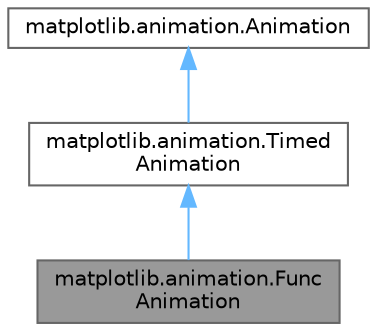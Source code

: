 digraph "matplotlib.animation.FuncAnimation"
{
 // LATEX_PDF_SIZE
  bgcolor="transparent";
  edge [fontname=Helvetica,fontsize=10,labelfontname=Helvetica,labelfontsize=10];
  node [fontname=Helvetica,fontsize=10,shape=box,height=0.2,width=0.4];
  Node1 [id="Node000001",label="matplotlib.animation.Func\lAnimation",height=0.2,width=0.4,color="gray40", fillcolor="grey60", style="filled", fontcolor="black",tooltip=" "];
  Node2 -> Node1 [id="edge1_Node000001_Node000002",dir="back",color="steelblue1",style="solid",tooltip=" "];
  Node2 [id="Node000002",label="matplotlib.animation.Timed\lAnimation",height=0.2,width=0.4,color="gray40", fillcolor="white", style="filled",URL="$de/d97/classmatplotlib_1_1animation_1_1TimedAnimation.html",tooltip=" "];
  Node3 -> Node2 [id="edge2_Node000002_Node000003",dir="back",color="steelblue1",style="solid",tooltip=" "];
  Node3 [id="Node000003",label="matplotlib.animation.Animation",height=0.2,width=0.4,color="gray40", fillcolor="white", style="filled",URL="$d5/daf/classmatplotlib_1_1animation_1_1Animation.html",tooltip=" "];
}
